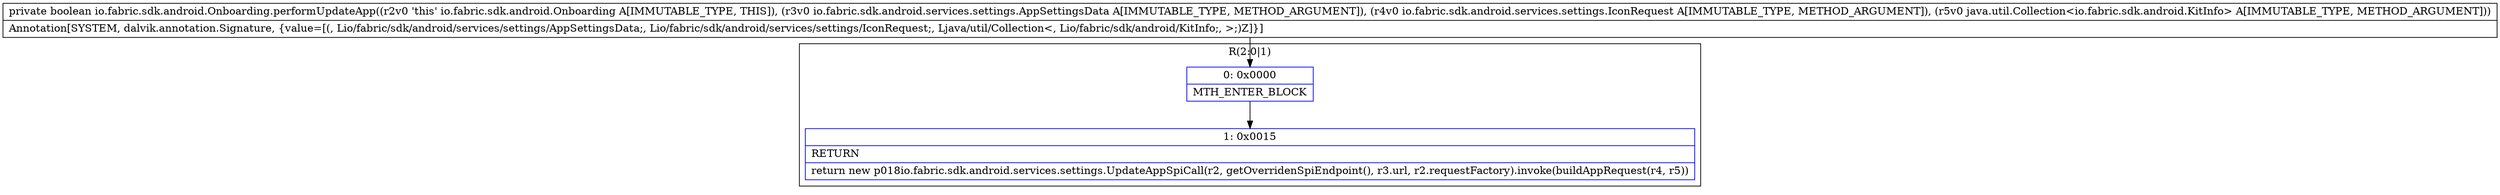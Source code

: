 digraph "CFG forio.fabric.sdk.android.Onboarding.performUpdateApp(Lio\/fabric\/sdk\/android\/services\/settings\/AppSettingsData;Lio\/fabric\/sdk\/android\/services\/settings\/IconRequest;Ljava\/util\/Collection;)Z" {
subgraph cluster_Region_1562730538 {
label = "R(2:0|1)";
node [shape=record,color=blue];
Node_0 [shape=record,label="{0\:\ 0x0000|MTH_ENTER_BLOCK\l}"];
Node_1 [shape=record,label="{1\:\ 0x0015|RETURN\l|return new p018io.fabric.sdk.android.services.settings.UpdateAppSpiCall(r2, getOverridenSpiEndpoint(), r3.url, r2.requestFactory).invoke(buildAppRequest(r4, r5))\l}"];
}
MethodNode[shape=record,label="{private boolean io.fabric.sdk.android.Onboarding.performUpdateApp((r2v0 'this' io.fabric.sdk.android.Onboarding A[IMMUTABLE_TYPE, THIS]), (r3v0 io.fabric.sdk.android.services.settings.AppSettingsData A[IMMUTABLE_TYPE, METHOD_ARGUMENT]), (r4v0 io.fabric.sdk.android.services.settings.IconRequest A[IMMUTABLE_TYPE, METHOD_ARGUMENT]), (r5v0 java.util.Collection\<io.fabric.sdk.android.KitInfo\> A[IMMUTABLE_TYPE, METHOD_ARGUMENT]))  | Annotation[SYSTEM, dalvik.annotation.Signature, \{value=[(, Lio\/fabric\/sdk\/android\/services\/settings\/AppSettingsData;, Lio\/fabric\/sdk\/android\/services\/settings\/IconRequest;, Ljava\/util\/Collection\<, Lio\/fabric\/sdk\/android\/KitInfo;, \>;)Z]\}]\l}"];
MethodNode -> Node_0;
Node_0 -> Node_1;
}


